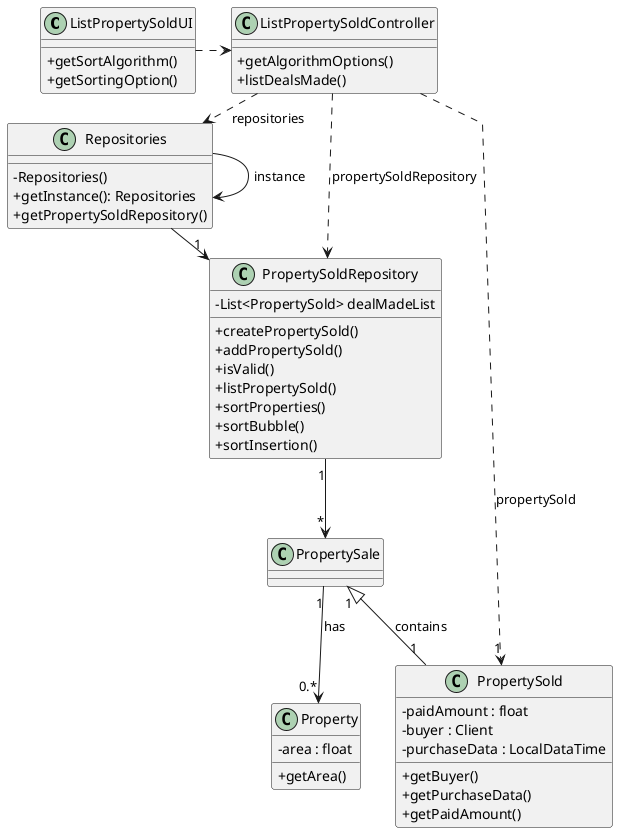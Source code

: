 @startuml
'skinparam monochrome true
skinparam packageStyle rectangle
skinparam shadowing false
skinparam linetype polyline
'skinparam linetype orto

skinparam classAttributeIconSize 0

'left to right direction

class ListPropertySoldUI{
+ getSortAlgorithm()
+ getSortingOption()
}

class ListPropertySoldController{
+ getAlgorithmOptions()
+ listDealsMade()
}

class Repositories{
- Repositories()
+ getInstance(): Repositories
+ getPropertySoldRepository()
}

class PropertySale{

}

class PropertySold{
- paidAmount : float
- buyer : Client
- purchaseData : LocalDataTime

+ getBuyer()
+ getPurchaseData()
+ getPaidAmount()
}

class PropertySoldRepository{
- List<PropertySold> dealMadeList

+ createPropertySold()
+ addPropertySold()
+ isValid()
+ listPropertySold()
+ sortProperties()
+ sortBubble()
+ sortInsertion()
}

class Property{
- area : float

+ getArea()
}

ListPropertySoldUI .> ListPropertySoldController

Repositories -> Repositories : instance

ListPropertySoldController.>Repositories: repositories

Repositories -> "1" PropertySoldRepository

ListPropertySoldController ..> PropertySoldRepository : propertySoldRepository

ListPropertySoldController ..> "1" PropertySold : propertySold

PropertySale "1" <|-- "1" PropertySold : contains

PropertySale "1" --> "0.*" Property : has


PropertySoldRepository "1" --> "*" PropertySale

@enduml